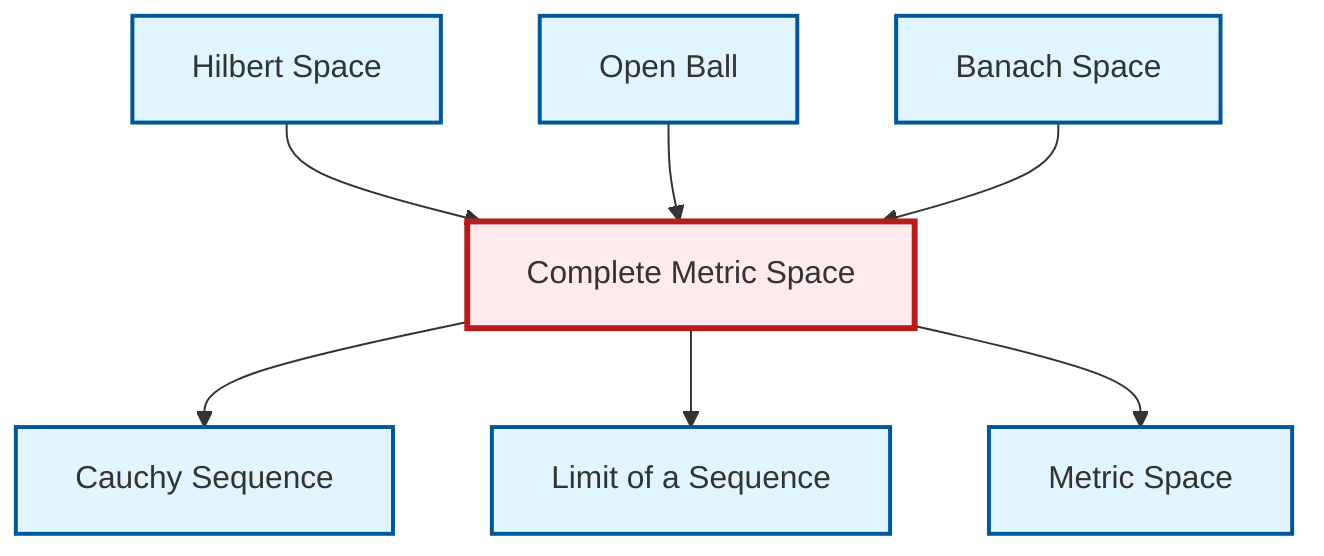 graph TD
    classDef definition fill:#e1f5fe,stroke:#01579b,stroke-width:2px
    classDef theorem fill:#f3e5f5,stroke:#4a148c,stroke-width:2px
    classDef axiom fill:#fff3e0,stroke:#e65100,stroke-width:2px
    classDef example fill:#e8f5e9,stroke:#1b5e20,stroke-width:2px
    classDef current fill:#ffebee,stroke:#b71c1c,stroke-width:3px
    def-complete-metric-space["Complete Metric Space"]:::definition
    def-open-ball["Open Ball"]:::definition
    def-banach-space["Banach Space"]:::definition
    def-cauchy-sequence["Cauchy Sequence"]:::definition
    def-metric-space["Metric Space"]:::definition
    def-limit["Limit of a Sequence"]:::definition
    def-hilbert-space["Hilbert Space"]:::definition
    def-hilbert-space --> def-complete-metric-space
    def-open-ball --> def-complete-metric-space
    def-complete-metric-space --> def-cauchy-sequence
    def-complete-metric-space --> def-limit
    def-complete-metric-space --> def-metric-space
    def-banach-space --> def-complete-metric-space
    class def-complete-metric-space current
